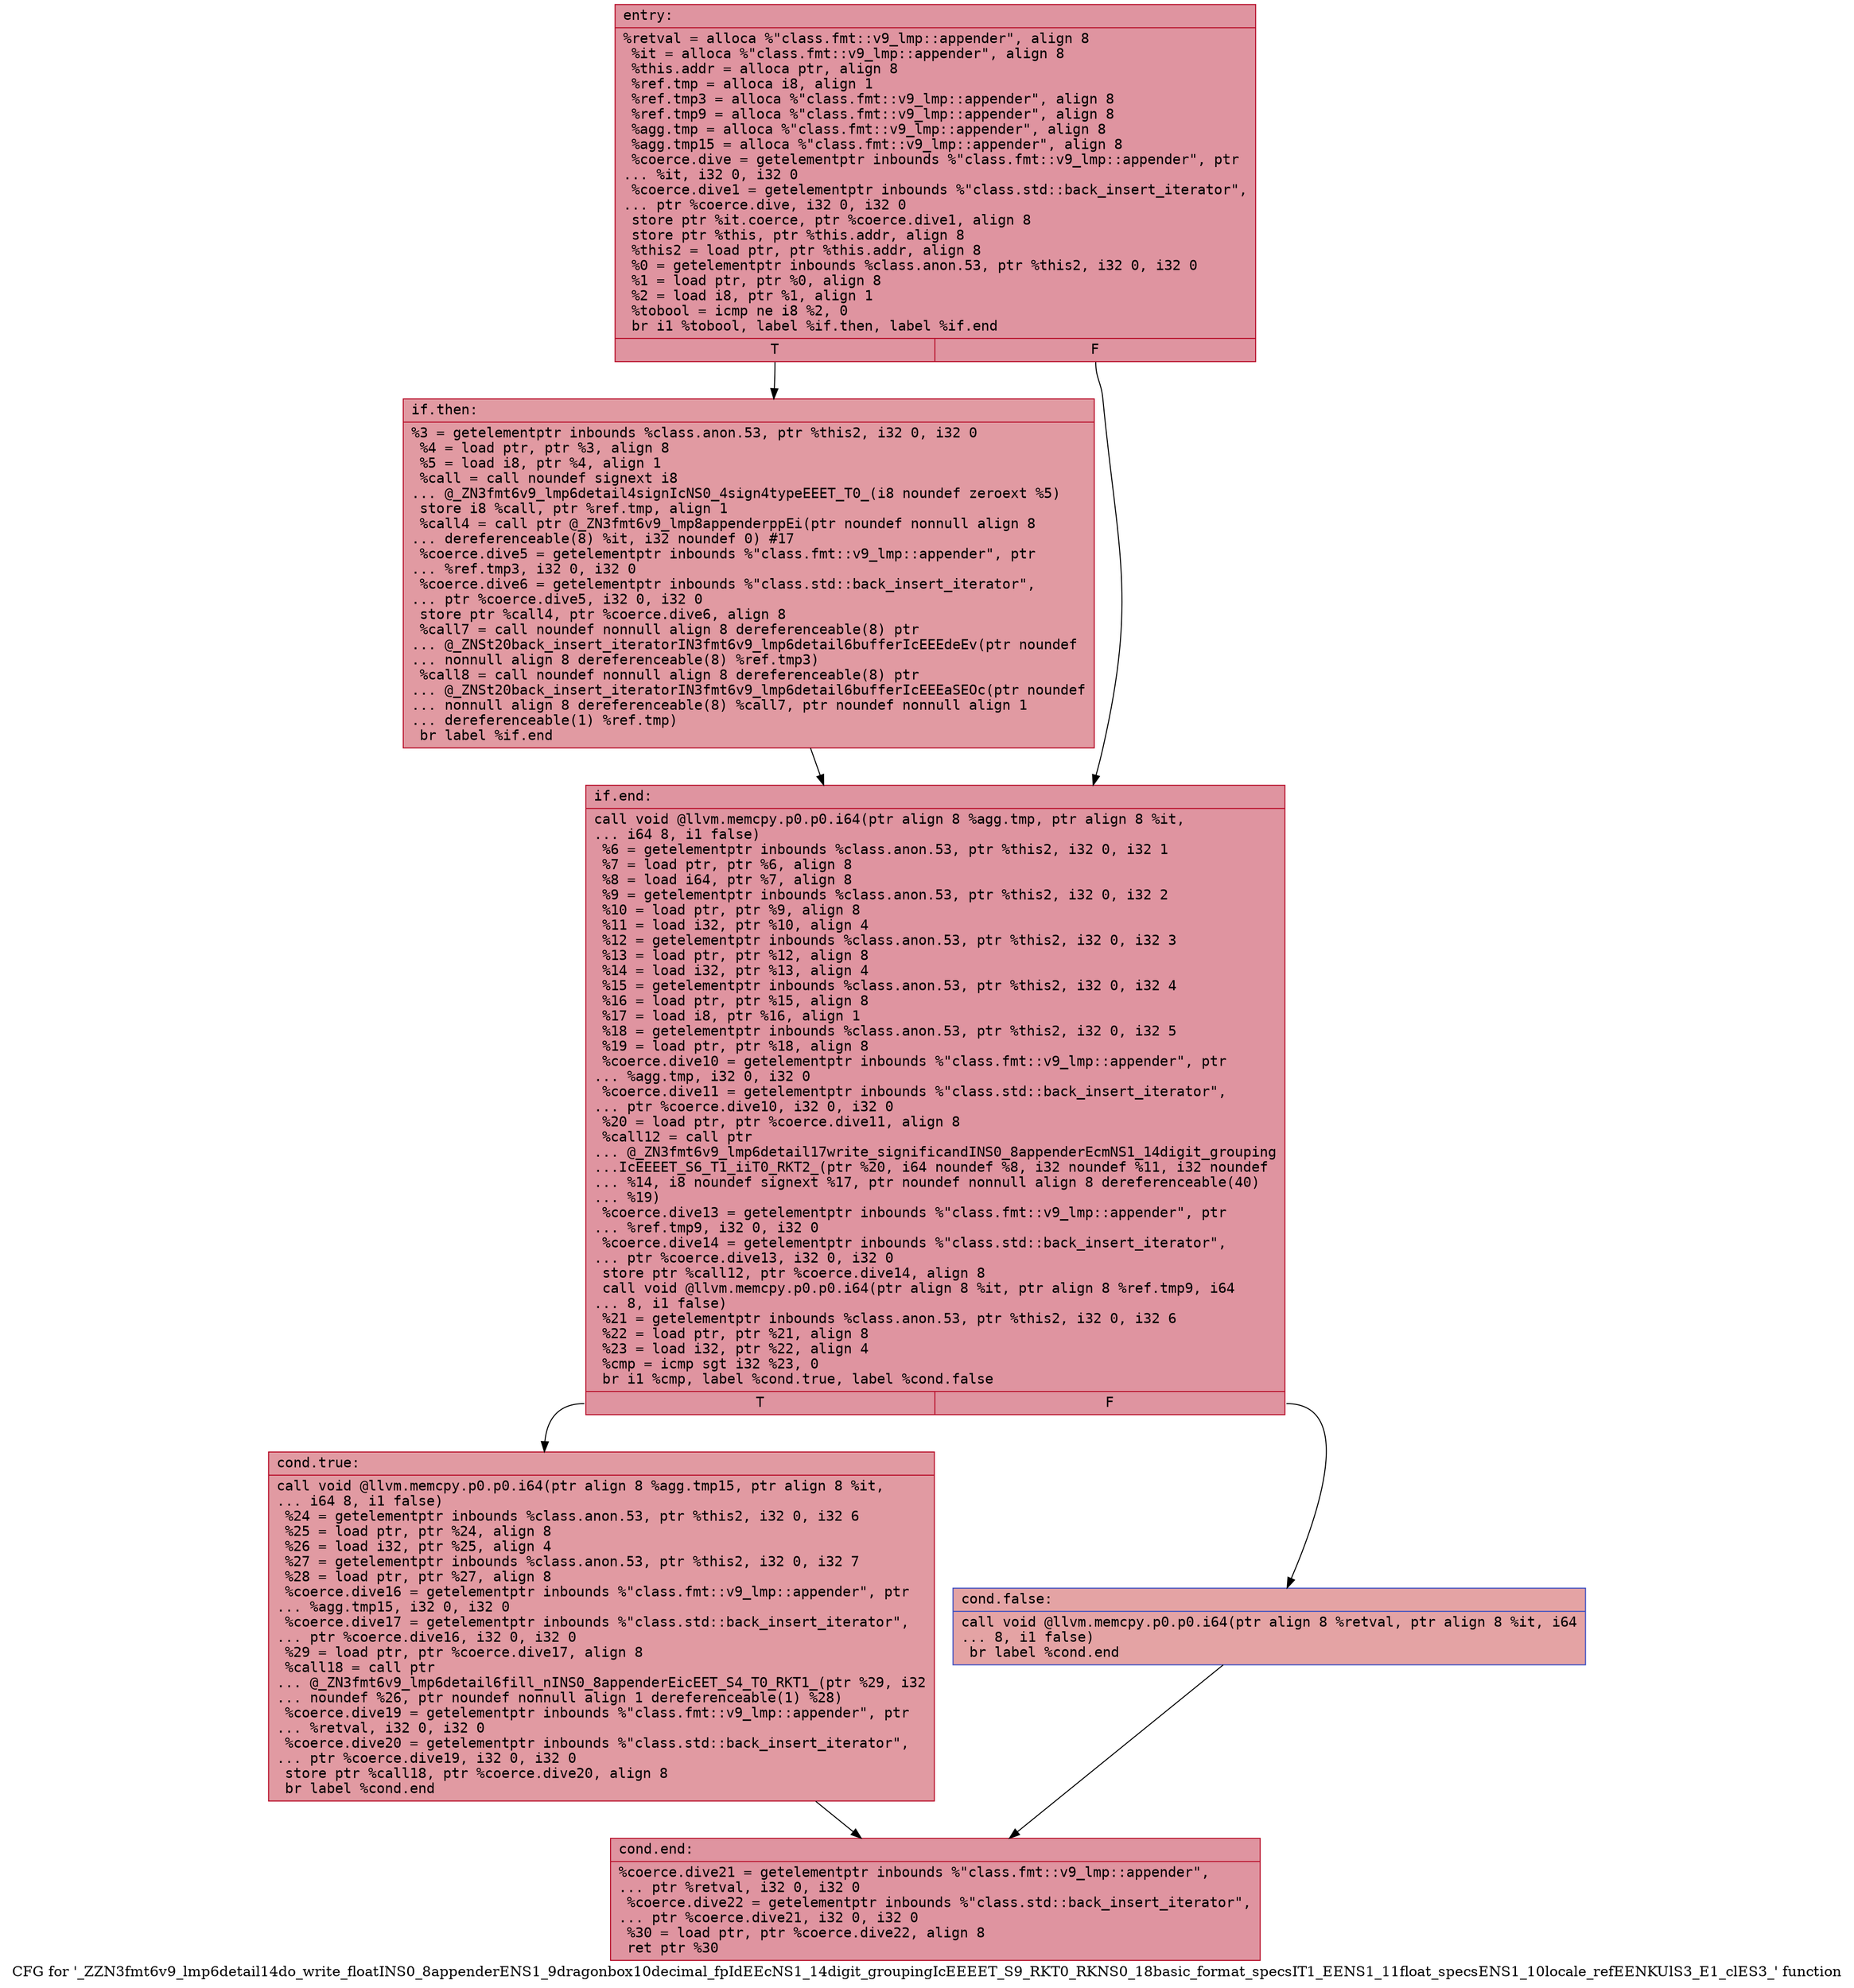 digraph "CFG for '_ZZN3fmt6v9_lmp6detail14do_write_floatINS0_8appenderENS1_9dragonbox10decimal_fpIdEEcNS1_14digit_groupingIcEEEET_S9_RKT0_RKNS0_18basic_format_specsIT1_EENS1_11float_specsENS1_10locale_refEENKUlS3_E1_clES3_' function" {
	label="CFG for '_ZZN3fmt6v9_lmp6detail14do_write_floatINS0_8appenderENS1_9dragonbox10decimal_fpIdEEcNS1_14digit_groupingIcEEEET_S9_RKT0_RKNS0_18basic_format_specsIT1_EENS1_11float_specsENS1_10locale_refEENKUlS3_E1_clES3_' function";

	Node0x55fec32c0790 [shape=record,color="#b70d28ff", style=filled, fillcolor="#b70d2870" fontname="Courier",label="{entry:\l|  %retval = alloca %\"class.fmt::v9_lmp::appender\", align 8\l  %it = alloca %\"class.fmt::v9_lmp::appender\", align 8\l  %this.addr = alloca ptr, align 8\l  %ref.tmp = alloca i8, align 1\l  %ref.tmp3 = alloca %\"class.fmt::v9_lmp::appender\", align 8\l  %ref.tmp9 = alloca %\"class.fmt::v9_lmp::appender\", align 8\l  %agg.tmp = alloca %\"class.fmt::v9_lmp::appender\", align 8\l  %agg.tmp15 = alloca %\"class.fmt::v9_lmp::appender\", align 8\l  %coerce.dive = getelementptr inbounds %\"class.fmt::v9_lmp::appender\", ptr\l... %it, i32 0, i32 0\l  %coerce.dive1 = getelementptr inbounds %\"class.std::back_insert_iterator\",\l... ptr %coerce.dive, i32 0, i32 0\l  store ptr %it.coerce, ptr %coerce.dive1, align 8\l  store ptr %this, ptr %this.addr, align 8\l  %this2 = load ptr, ptr %this.addr, align 8\l  %0 = getelementptr inbounds %class.anon.53, ptr %this2, i32 0, i32 0\l  %1 = load ptr, ptr %0, align 8\l  %2 = load i8, ptr %1, align 1\l  %tobool = icmp ne i8 %2, 0\l  br i1 %tobool, label %if.then, label %if.end\l|{<s0>T|<s1>F}}"];
	Node0x55fec32c0790:s0 -> Node0x55fec32c1450[tooltip="entry -> if.then\nProbability 62.50%" ];
	Node0x55fec32c0790:s1 -> Node0x55fec32c14c0[tooltip="entry -> if.end\nProbability 37.50%" ];
	Node0x55fec32c1450 [shape=record,color="#b70d28ff", style=filled, fillcolor="#bb1b2c70" fontname="Courier",label="{if.then:\l|  %3 = getelementptr inbounds %class.anon.53, ptr %this2, i32 0, i32 0\l  %4 = load ptr, ptr %3, align 8\l  %5 = load i8, ptr %4, align 1\l  %call = call noundef signext i8\l... @_ZN3fmt6v9_lmp6detail4signIcNS0_4sign4typeEEET_T0_(i8 noundef zeroext %5)\l  store i8 %call, ptr %ref.tmp, align 1\l  %call4 = call ptr @_ZN3fmt6v9_lmp8appenderppEi(ptr noundef nonnull align 8\l... dereferenceable(8) %it, i32 noundef 0) #17\l  %coerce.dive5 = getelementptr inbounds %\"class.fmt::v9_lmp::appender\", ptr\l... %ref.tmp3, i32 0, i32 0\l  %coerce.dive6 = getelementptr inbounds %\"class.std::back_insert_iterator\",\l... ptr %coerce.dive5, i32 0, i32 0\l  store ptr %call4, ptr %coerce.dive6, align 8\l  %call7 = call noundef nonnull align 8 dereferenceable(8) ptr\l... @_ZNSt20back_insert_iteratorIN3fmt6v9_lmp6detail6bufferIcEEEdeEv(ptr noundef\l... nonnull align 8 dereferenceable(8) %ref.tmp3)\l  %call8 = call noundef nonnull align 8 dereferenceable(8) ptr\l... @_ZNSt20back_insert_iteratorIN3fmt6v9_lmp6detail6bufferIcEEEaSEOc(ptr noundef\l... nonnull align 8 dereferenceable(8) %call7, ptr noundef nonnull align 1\l... dereferenceable(1) %ref.tmp)\l  br label %if.end\l}"];
	Node0x55fec32c1450 -> Node0x55fec32c14c0[tooltip="if.then -> if.end\nProbability 100.00%" ];
	Node0x55fec32c14c0 [shape=record,color="#b70d28ff", style=filled, fillcolor="#b70d2870" fontname="Courier",label="{if.end:\l|  call void @llvm.memcpy.p0.p0.i64(ptr align 8 %agg.tmp, ptr align 8 %it,\l... i64 8, i1 false)\l  %6 = getelementptr inbounds %class.anon.53, ptr %this2, i32 0, i32 1\l  %7 = load ptr, ptr %6, align 8\l  %8 = load i64, ptr %7, align 8\l  %9 = getelementptr inbounds %class.anon.53, ptr %this2, i32 0, i32 2\l  %10 = load ptr, ptr %9, align 8\l  %11 = load i32, ptr %10, align 4\l  %12 = getelementptr inbounds %class.anon.53, ptr %this2, i32 0, i32 3\l  %13 = load ptr, ptr %12, align 8\l  %14 = load i32, ptr %13, align 4\l  %15 = getelementptr inbounds %class.anon.53, ptr %this2, i32 0, i32 4\l  %16 = load ptr, ptr %15, align 8\l  %17 = load i8, ptr %16, align 1\l  %18 = getelementptr inbounds %class.anon.53, ptr %this2, i32 0, i32 5\l  %19 = load ptr, ptr %18, align 8\l  %coerce.dive10 = getelementptr inbounds %\"class.fmt::v9_lmp::appender\", ptr\l... %agg.tmp, i32 0, i32 0\l  %coerce.dive11 = getelementptr inbounds %\"class.std::back_insert_iterator\",\l... ptr %coerce.dive10, i32 0, i32 0\l  %20 = load ptr, ptr %coerce.dive11, align 8\l  %call12 = call ptr\l... @_ZN3fmt6v9_lmp6detail17write_significandINS0_8appenderEcmNS1_14digit_grouping\l...IcEEEET_S6_T1_iiT0_RKT2_(ptr %20, i64 noundef %8, i32 noundef %11, i32 noundef\l... %14, i8 noundef signext %17, ptr noundef nonnull align 8 dereferenceable(40)\l... %19)\l  %coerce.dive13 = getelementptr inbounds %\"class.fmt::v9_lmp::appender\", ptr\l... %ref.tmp9, i32 0, i32 0\l  %coerce.dive14 = getelementptr inbounds %\"class.std::back_insert_iterator\",\l... ptr %coerce.dive13, i32 0, i32 0\l  store ptr %call12, ptr %coerce.dive14, align 8\l  call void @llvm.memcpy.p0.p0.i64(ptr align 8 %it, ptr align 8 %ref.tmp9, i64\l... 8, i1 false)\l  %21 = getelementptr inbounds %class.anon.53, ptr %this2, i32 0, i32 6\l  %22 = load ptr, ptr %21, align 8\l  %23 = load i32, ptr %22, align 4\l  %cmp = icmp sgt i32 %23, 0\l  br i1 %cmp, label %cond.true, label %cond.false\l|{<s0>T|<s1>F}}"];
	Node0x55fec32c14c0:s0 -> Node0x55fec32c3710[tooltip="if.end -> cond.true\nProbability 62.50%" ];
	Node0x55fec32c14c0:s1 -> Node0x55fec32c3760[tooltip="if.end -> cond.false\nProbability 37.50%" ];
	Node0x55fec32c3710 [shape=record,color="#b70d28ff", style=filled, fillcolor="#bb1b2c70" fontname="Courier",label="{cond.true:\l|  call void @llvm.memcpy.p0.p0.i64(ptr align 8 %agg.tmp15, ptr align 8 %it,\l... i64 8, i1 false)\l  %24 = getelementptr inbounds %class.anon.53, ptr %this2, i32 0, i32 6\l  %25 = load ptr, ptr %24, align 8\l  %26 = load i32, ptr %25, align 4\l  %27 = getelementptr inbounds %class.anon.53, ptr %this2, i32 0, i32 7\l  %28 = load ptr, ptr %27, align 8\l  %coerce.dive16 = getelementptr inbounds %\"class.fmt::v9_lmp::appender\", ptr\l... %agg.tmp15, i32 0, i32 0\l  %coerce.dive17 = getelementptr inbounds %\"class.std::back_insert_iterator\",\l... ptr %coerce.dive16, i32 0, i32 0\l  %29 = load ptr, ptr %coerce.dive17, align 8\l  %call18 = call ptr\l... @_ZN3fmt6v9_lmp6detail6fill_nINS0_8appenderEicEET_S4_T0_RKT1_(ptr %29, i32\l... noundef %26, ptr noundef nonnull align 1 dereferenceable(1) %28)\l  %coerce.dive19 = getelementptr inbounds %\"class.fmt::v9_lmp::appender\", ptr\l... %retval, i32 0, i32 0\l  %coerce.dive20 = getelementptr inbounds %\"class.std::back_insert_iterator\",\l... ptr %coerce.dive19, i32 0, i32 0\l  store ptr %call18, ptr %coerce.dive20, align 8\l  br label %cond.end\l}"];
	Node0x55fec32c3710 -> Node0x55fec32c3f90[tooltip="cond.true -> cond.end\nProbability 100.00%" ];
	Node0x55fec32c3760 [shape=record,color="#3d50c3ff", style=filled, fillcolor="#c32e3170" fontname="Courier",label="{cond.false:\l|  call void @llvm.memcpy.p0.p0.i64(ptr align 8 %retval, ptr align 8 %it, i64\l... 8, i1 false)\l  br label %cond.end\l}"];
	Node0x55fec32c3760 -> Node0x55fec32c3f90[tooltip="cond.false -> cond.end\nProbability 100.00%" ];
	Node0x55fec32c3f90 [shape=record,color="#b70d28ff", style=filled, fillcolor="#b70d2870" fontname="Courier",label="{cond.end:\l|  %coerce.dive21 = getelementptr inbounds %\"class.fmt::v9_lmp::appender\",\l... ptr %retval, i32 0, i32 0\l  %coerce.dive22 = getelementptr inbounds %\"class.std::back_insert_iterator\",\l... ptr %coerce.dive21, i32 0, i32 0\l  %30 = load ptr, ptr %coerce.dive22, align 8\l  ret ptr %30\l}"];
}
